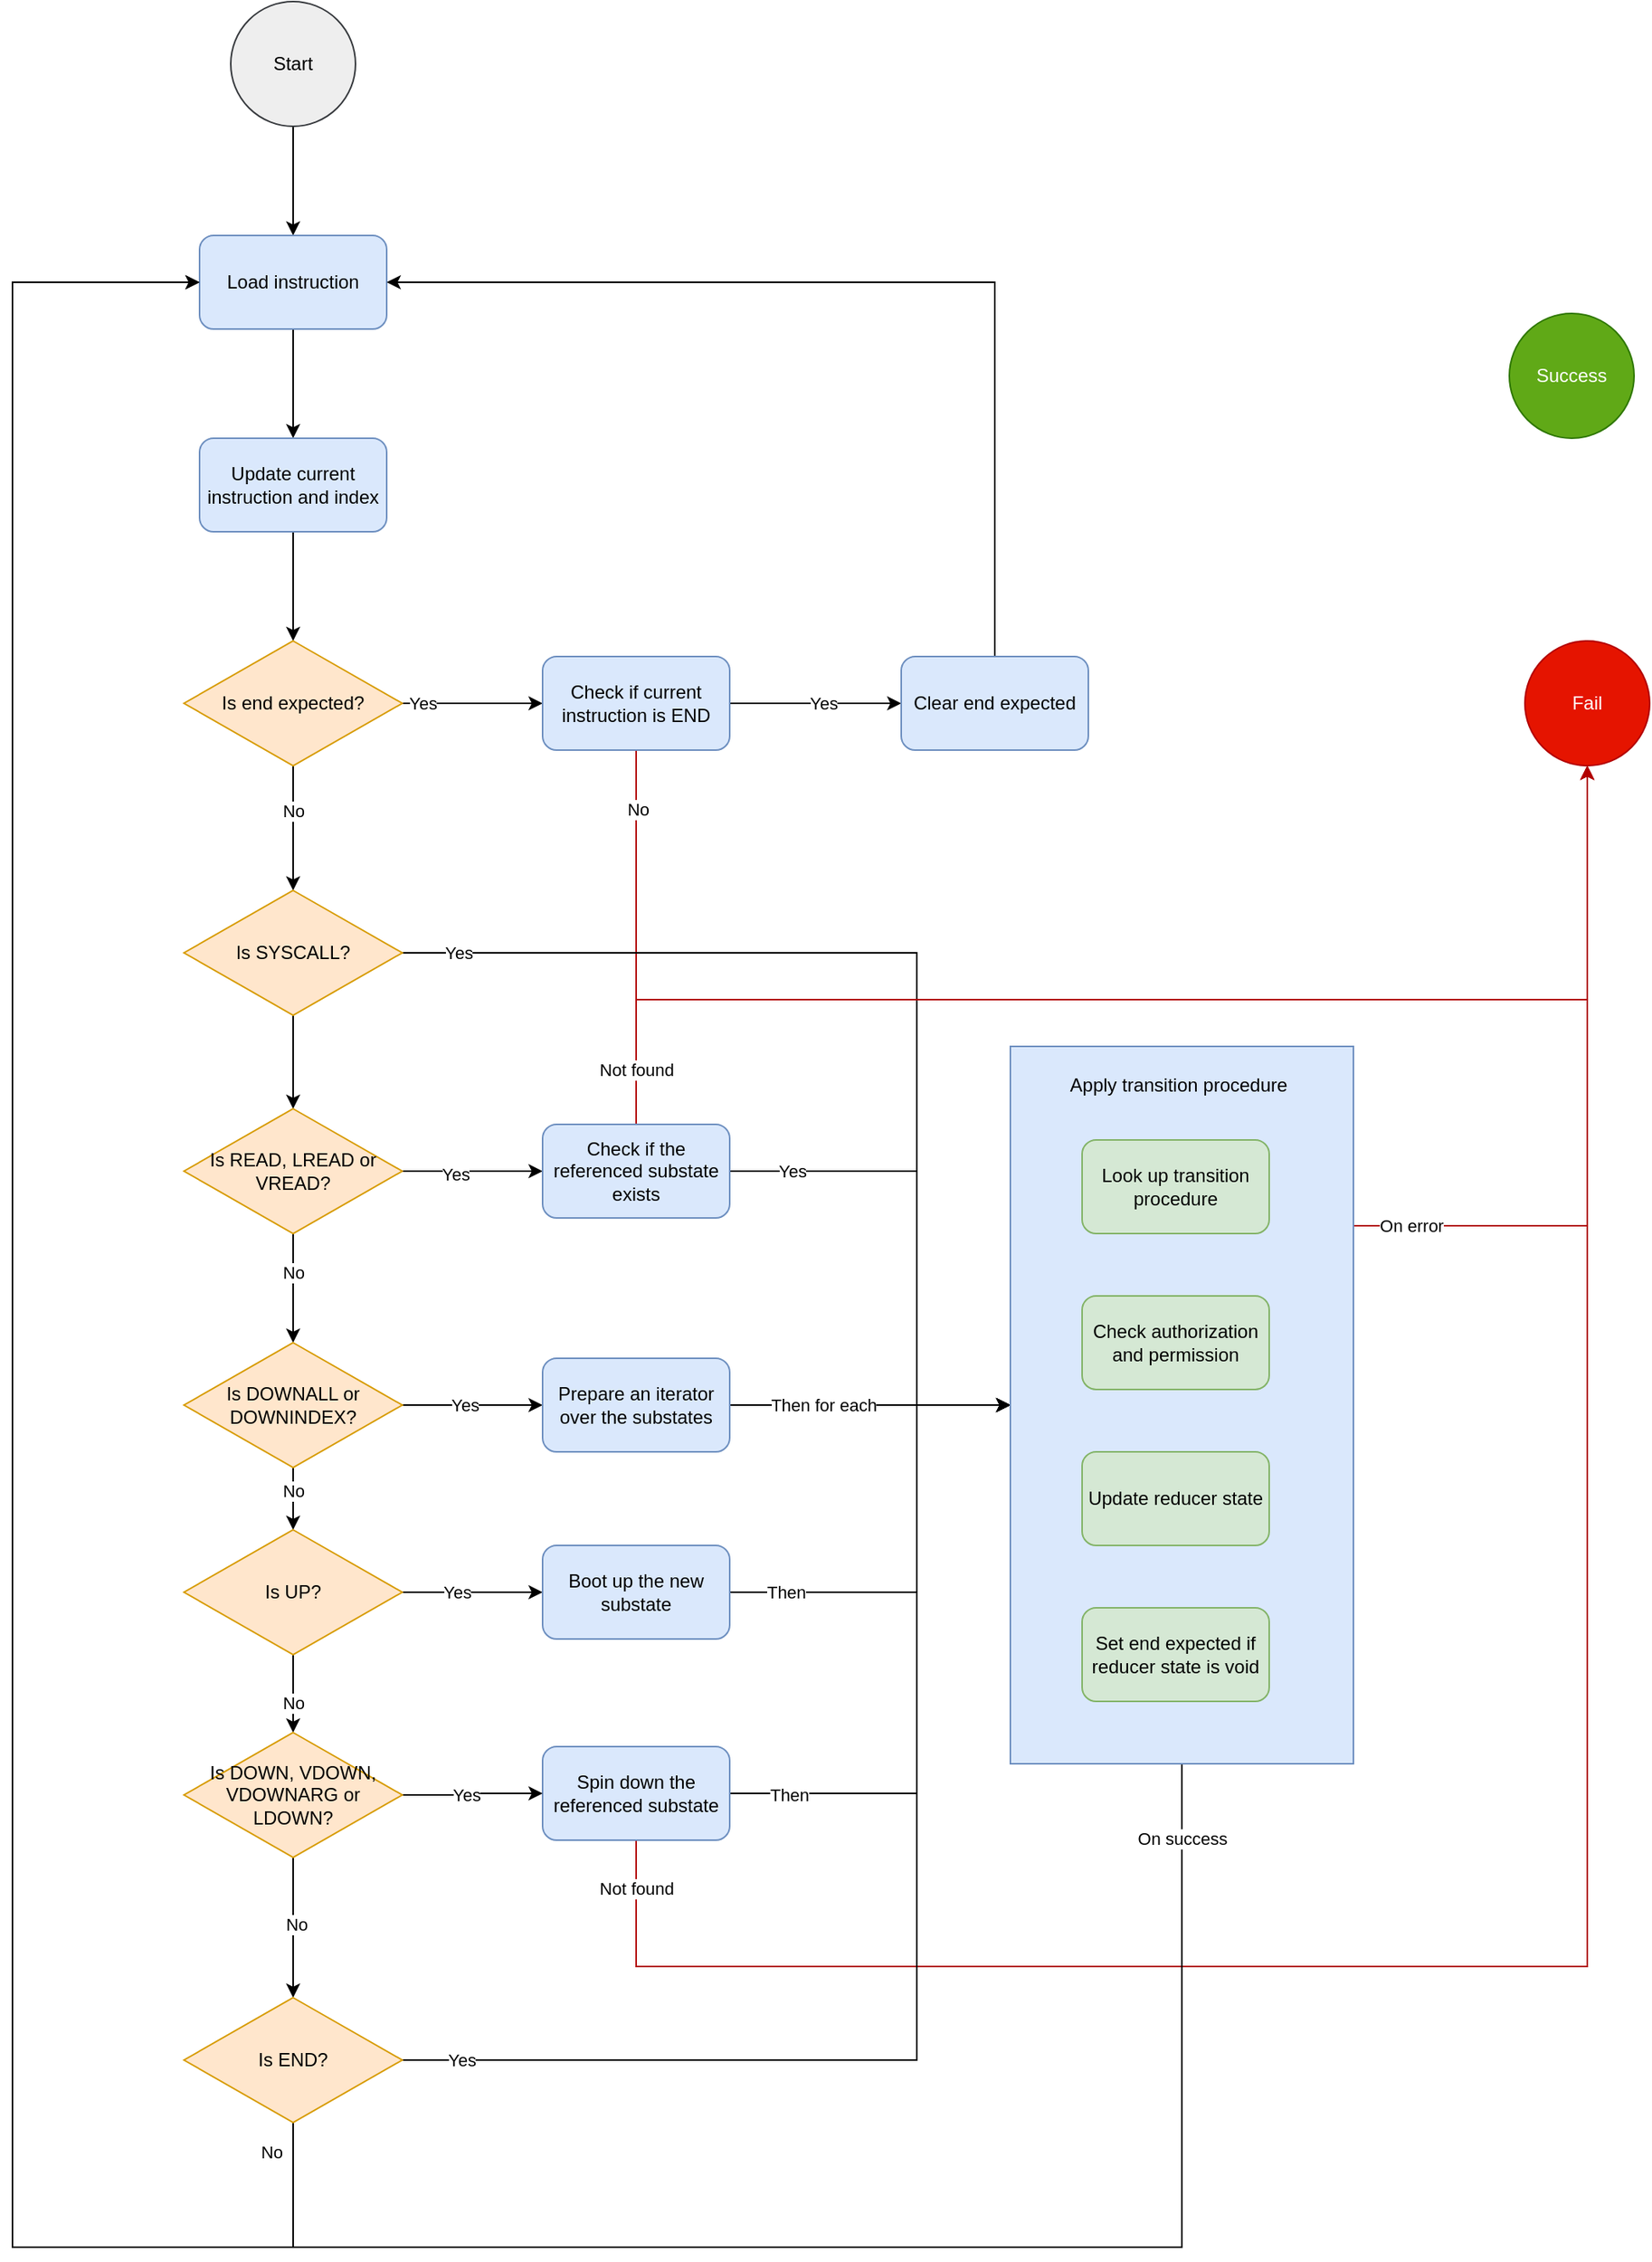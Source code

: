 <mxfile version="14.5.1" type="device"><diagram id="r28lfj7F_3WeCI98qRDj" name="Page-1"><mxGraphModel dx="1577" dy="1025" grid="1" gridSize="10" guides="1" tooltips="1" connect="1" arrows="1" fold="1" page="1" pageScale="1" pageWidth="827" pageHeight="1169" math="0" shadow="0"><root><mxCell id="0"/><mxCell id="1" parent="0"/><mxCell id="0aYK3PY0N5kdPg9pqPoS-5" style="edgeStyle=orthogonalEdgeStyle;rounded=0;orthogonalLoop=1;jettySize=auto;html=1;exitX=0.5;exitY=1;exitDx=0;exitDy=0;" edge="1" parent="1" source="0aYK3PY0N5kdPg9pqPoS-1" target="0aYK3PY0N5kdPg9pqPoS-2"><mxGeometry relative="1" as="geometry"/></mxCell><mxCell id="0aYK3PY0N5kdPg9pqPoS-1" value="Start" style="ellipse;whiteSpace=wrap;html=1;aspect=fixed;fillColor=#eeeeee;strokeColor=#36393d;" vertex="1" parent="1"><mxGeometry x="210" y="50" width="80" height="80" as="geometry"/></mxCell><mxCell id="0aYK3PY0N5kdPg9pqPoS-6" style="edgeStyle=orthogonalEdgeStyle;rounded=0;orthogonalLoop=1;jettySize=auto;html=1;exitX=0.5;exitY=1;exitDx=0;exitDy=0;" edge="1" parent="1" source="0aYK3PY0N5kdPg9pqPoS-2" target="0aYK3PY0N5kdPg9pqPoS-3"><mxGeometry relative="1" as="geometry"/></mxCell><mxCell id="0aYK3PY0N5kdPg9pqPoS-2" value="Load instruction" style="rounded=1;whiteSpace=wrap;html=1;fillColor=#dae8fc;strokeColor=#6c8ebf;" vertex="1" parent="1"><mxGeometry x="190" y="200" width="120" height="60" as="geometry"/></mxCell><mxCell id="0aYK3PY0N5kdPg9pqPoS-7" style="edgeStyle=orthogonalEdgeStyle;rounded=0;orthogonalLoop=1;jettySize=auto;html=1;exitX=0.5;exitY=1;exitDx=0;exitDy=0;entryX=0.5;entryY=0;entryDx=0;entryDy=0;" edge="1" parent="1" source="0aYK3PY0N5kdPg9pqPoS-3" target="0aYK3PY0N5kdPg9pqPoS-4"><mxGeometry relative="1" as="geometry"/></mxCell><mxCell id="0aYK3PY0N5kdPg9pqPoS-3" value="Update current instruction and index" style="rounded=1;whiteSpace=wrap;html=1;fillColor=#dae8fc;strokeColor=#6c8ebf;" vertex="1" parent="1"><mxGeometry x="190" y="330" width="120" height="60" as="geometry"/></mxCell><mxCell id="0aYK3PY0N5kdPg9pqPoS-13" style="edgeStyle=orthogonalEdgeStyle;rounded=0;orthogonalLoop=1;jettySize=auto;html=1;exitX=1;exitY=0.5;exitDx=0;exitDy=0;" edge="1" parent="1" source="0aYK3PY0N5kdPg9pqPoS-4" target="0aYK3PY0N5kdPg9pqPoS-9"><mxGeometry relative="1" as="geometry"/></mxCell><mxCell id="0aYK3PY0N5kdPg9pqPoS-14" value="Yes" style="edgeLabel;html=1;align=center;verticalAlign=middle;resizable=0;points=[];" vertex="1" connectable="0" parent="0aYK3PY0N5kdPg9pqPoS-13"><mxGeometry x="-0.706" relative="1" as="geometry"><mxPoint as="offset"/></mxGeometry></mxCell><mxCell id="0aYK3PY0N5kdPg9pqPoS-16" style="edgeStyle=orthogonalEdgeStyle;rounded=0;orthogonalLoop=1;jettySize=auto;html=1;exitX=0.5;exitY=1;exitDx=0;exitDy=0;" edge="1" parent="1" source="0aYK3PY0N5kdPg9pqPoS-4" target="0aYK3PY0N5kdPg9pqPoS-15"><mxGeometry relative="1" as="geometry"/></mxCell><mxCell id="0aYK3PY0N5kdPg9pqPoS-25" value="No" style="edgeLabel;html=1;align=center;verticalAlign=middle;resizable=0;points=[];" vertex="1" connectable="0" parent="0aYK3PY0N5kdPg9pqPoS-16"><mxGeometry x="-0.286" relative="1" as="geometry"><mxPoint as="offset"/></mxGeometry></mxCell><mxCell id="0aYK3PY0N5kdPg9pqPoS-4" value="Is end expected?" style="rhombus;whiteSpace=wrap;html=1;fillColor=#ffe6cc;strokeColor=#d79b00;" vertex="1" parent="1"><mxGeometry x="180" y="460" width="140" height="80" as="geometry"/></mxCell><mxCell id="0aYK3PY0N5kdPg9pqPoS-11" style="edgeStyle=orthogonalEdgeStyle;rounded=0;orthogonalLoop=1;jettySize=auto;html=1;exitX=1;exitY=0.5;exitDx=0;exitDy=0;entryX=0;entryY=0.5;entryDx=0;entryDy=0;" edge="1" parent="1" source="0aYK3PY0N5kdPg9pqPoS-9" target="0aYK3PY0N5kdPg9pqPoS-78"><mxGeometry relative="1" as="geometry"/></mxCell><mxCell id="0aYK3PY0N5kdPg9pqPoS-12" value="Yes" style="edgeLabel;html=1;align=center;verticalAlign=middle;resizable=0;points=[];" vertex="1" connectable="0" parent="0aYK3PY0N5kdPg9pqPoS-11"><mxGeometry x="-0.739" relative="1" as="geometry"><mxPoint x="45" as="offset"/></mxGeometry></mxCell><mxCell id="0aYK3PY0N5kdPg9pqPoS-82" style="edgeStyle=orthogonalEdgeStyle;rounded=0;orthogonalLoop=1;jettySize=auto;html=1;exitX=0.5;exitY=1;exitDx=0;exitDy=0;entryX=0.5;entryY=1;entryDx=0;entryDy=0;fillColor=#e51400;strokeColor=#B20000;" edge="1" parent="1" source="0aYK3PY0N5kdPg9pqPoS-9" target="0aYK3PY0N5kdPg9pqPoS-10"><mxGeometry relative="1" as="geometry"><Array as="points"><mxPoint x="470" y="690"/><mxPoint x="1080" y="690"/></Array></mxGeometry></mxCell><mxCell id="0aYK3PY0N5kdPg9pqPoS-83" value="No" style="edgeLabel;html=1;align=center;verticalAlign=middle;resizable=0;points=[];" vertex="1" connectable="0" parent="0aYK3PY0N5kdPg9pqPoS-82"><mxGeometry x="-0.917" y="1" relative="1" as="geometry"><mxPoint as="offset"/></mxGeometry></mxCell><mxCell id="0aYK3PY0N5kdPg9pqPoS-9" value="Check if current instruction is END" style="rounded=1;whiteSpace=wrap;html=1;fillColor=#dae8fc;strokeColor=#6c8ebf;" vertex="1" parent="1"><mxGeometry x="410" y="470" width="120" height="60" as="geometry"/></mxCell><mxCell id="0aYK3PY0N5kdPg9pqPoS-10" value="Fail" style="ellipse;whiteSpace=wrap;html=1;aspect=fixed;fillColor=#e51400;strokeColor=#B20000;fontColor=#ffffff;" vertex="1" parent="1"><mxGeometry x="1040" y="460" width="80" height="80" as="geometry"/></mxCell><mxCell id="0aYK3PY0N5kdPg9pqPoS-24" style="edgeStyle=orthogonalEdgeStyle;rounded=0;orthogonalLoop=1;jettySize=auto;html=1;exitX=1;exitY=0.5;exitDx=0;exitDy=0;entryX=0;entryY=0.5;entryDx=0;entryDy=0;" edge="1" parent="1" source="0aYK3PY0N5kdPg9pqPoS-15" target="0aYK3PY0N5kdPg9pqPoS-21"><mxGeometry relative="1" as="geometry"><Array as="points"><mxPoint x="650" y="660"/><mxPoint x="650" y="950"/></Array></mxGeometry></mxCell><mxCell id="0aYK3PY0N5kdPg9pqPoS-26" value="Yes" style="edgeLabel;html=1;align=center;verticalAlign=middle;resizable=0;points=[];" vertex="1" connectable="0" parent="0aYK3PY0N5kdPg9pqPoS-24"><mxGeometry x="-0.689" y="1" relative="1" as="geometry"><mxPoint x="-70" y="1" as="offset"/></mxGeometry></mxCell><mxCell id="0aYK3PY0N5kdPg9pqPoS-28" style="edgeStyle=orthogonalEdgeStyle;rounded=0;orthogonalLoop=1;jettySize=auto;html=1;exitX=0.5;exitY=1;exitDx=0;exitDy=0;" edge="1" parent="1" source="0aYK3PY0N5kdPg9pqPoS-15" target="0aYK3PY0N5kdPg9pqPoS-27"><mxGeometry relative="1" as="geometry"/></mxCell><mxCell id="0aYK3PY0N5kdPg9pqPoS-15" value="Is SYSCALL?" style="rhombus;whiteSpace=wrap;html=1;fillColor=#ffe6cc;strokeColor=#d79b00;" vertex="1" parent="1"><mxGeometry x="180" y="620" width="140" height="80" as="geometry"/></mxCell><mxCell id="0aYK3PY0N5kdPg9pqPoS-30" style="edgeStyle=orthogonalEdgeStyle;rounded=0;orthogonalLoop=1;jettySize=auto;html=1;exitX=1;exitY=0.5;exitDx=0;exitDy=0;" edge="1" parent="1" source="0aYK3PY0N5kdPg9pqPoS-27" target="0aYK3PY0N5kdPg9pqPoS-29"><mxGeometry relative="1" as="geometry"/></mxCell><mxCell id="0aYK3PY0N5kdPg9pqPoS-32" value="Yes" style="edgeLabel;html=1;align=center;verticalAlign=middle;resizable=0;points=[];" vertex="1" connectable="0" parent="0aYK3PY0N5kdPg9pqPoS-30"><mxGeometry x="-0.244" y="-2" relative="1" as="geometry"><mxPoint as="offset"/></mxGeometry></mxCell><mxCell id="0aYK3PY0N5kdPg9pqPoS-39" style="edgeStyle=orthogonalEdgeStyle;rounded=0;orthogonalLoop=1;jettySize=auto;html=1;exitX=0.5;exitY=1;exitDx=0;exitDy=0;" edge="1" parent="1" source="0aYK3PY0N5kdPg9pqPoS-27" target="0aYK3PY0N5kdPg9pqPoS-34"><mxGeometry relative="1" as="geometry"/></mxCell><mxCell id="0aYK3PY0N5kdPg9pqPoS-40" value="No" style="edgeLabel;html=1;align=center;verticalAlign=middle;resizable=0;points=[];" vertex="1" connectable="0" parent="0aYK3PY0N5kdPg9pqPoS-39"><mxGeometry x="-0.3" relative="1" as="geometry"><mxPoint as="offset"/></mxGeometry></mxCell><mxCell id="0aYK3PY0N5kdPg9pqPoS-27" value="Is READ, LREAD or VREAD?" style="rhombus;whiteSpace=wrap;html=1;fillColor=#ffe6cc;strokeColor=#d79b00;" vertex="1" parent="1"><mxGeometry x="180" y="760" width="140" height="80" as="geometry"/></mxCell><mxCell id="0aYK3PY0N5kdPg9pqPoS-31" style="edgeStyle=orthogonalEdgeStyle;rounded=0;orthogonalLoop=1;jettySize=auto;html=1;exitX=1;exitY=0.5;exitDx=0;exitDy=0;entryX=0;entryY=0.5;entryDx=0;entryDy=0;" edge="1" parent="1" source="0aYK3PY0N5kdPg9pqPoS-29" target="0aYK3PY0N5kdPg9pqPoS-21"><mxGeometry relative="1" as="geometry"><Array as="points"><mxPoint x="650" y="800"/><mxPoint x="650" y="950"/></Array></mxGeometry></mxCell><mxCell id="0aYK3PY0N5kdPg9pqPoS-33" value="Yes" style="edgeLabel;html=1;align=center;verticalAlign=middle;resizable=0;points=[];" vertex="1" connectable="0" parent="0aYK3PY0N5kdPg9pqPoS-31"><mxGeometry x="-0.506" relative="1" as="geometry"><mxPoint x="-41.43" as="offset"/></mxGeometry></mxCell><mxCell id="0aYK3PY0N5kdPg9pqPoS-67" style="edgeStyle=orthogonalEdgeStyle;rounded=0;orthogonalLoop=1;jettySize=auto;html=1;exitX=0.5;exitY=0;exitDx=0;exitDy=0;entryX=0.5;entryY=1;entryDx=0;entryDy=0;fillColor=#e51400;strokeColor=#B20000;" edge="1" parent="1" source="0aYK3PY0N5kdPg9pqPoS-29" target="0aYK3PY0N5kdPg9pqPoS-10"><mxGeometry relative="1" as="geometry"><Array as="points"><mxPoint x="470" y="690"/><mxPoint x="1080" y="690"/></Array></mxGeometry></mxCell><mxCell id="0aYK3PY0N5kdPg9pqPoS-68" value="Not found" style="edgeLabel;html=1;align=center;verticalAlign=middle;resizable=0;points=[];" vertex="1" connectable="0" parent="0aYK3PY0N5kdPg9pqPoS-67"><mxGeometry x="-0.691" y="-1" relative="1" as="geometry"><mxPoint x="-50" y="44.0" as="offset"/></mxGeometry></mxCell><mxCell id="0aYK3PY0N5kdPg9pqPoS-29" value="Check if the referenced substate exists" style="rounded=1;whiteSpace=wrap;html=1;fillColor=#dae8fc;strokeColor=#6c8ebf;" vertex="1" parent="1"><mxGeometry x="410" y="770" width="120" height="60" as="geometry"/></mxCell><mxCell id="0aYK3PY0N5kdPg9pqPoS-36" style="edgeStyle=orthogonalEdgeStyle;rounded=0;orthogonalLoop=1;jettySize=auto;html=1;exitX=1;exitY=0.5;exitDx=0;exitDy=0;entryX=0;entryY=0.5;entryDx=0;entryDy=0;" edge="1" parent="1" source="0aYK3PY0N5kdPg9pqPoS-34" target="0aYK3PY0N5kdPg9pqPoS-35"><mxGeometry relative="1" as="geometry"/></mxCell><mxCell id="0aYK3PY0N5kdPg9pqPoS-60" value="Yes" style="edgeLabel;html=1;align=center;verticalAlign=middle;resizable=0;points=[];" vertex="1" connectable="0" parent="0aYK3PY0N5kdPg9pqPoS-36"><mxGeometry x="-0.334" relative="1" as="geometry"><mxPoint x="10" as="offset"/></mxGeometry></mxCell><mxCell id="0aYK3PY0N5kdPg9pqPoS-47" style="edgeStyle=orthogonalEdgeStyle;rounded=0;orthogonalLoop=1;jettySize=auto;html=1;exitX=0.5;exitY=1;exitDx=0;exitDy=0;" edge="1" parent="1" source="0aYK3PY0N5kdPg9pqPoS-34" target="0aYK3PY0N5kdPg9pqPoS-41"><mxGeometry relative="1" as="geometry"/></mxCell><mxCell id="0aYK3PY0N5kdPg9pqPoS-49" value="No" style="edgeLabel;html=1;align=center;verticalAlign=middle;resizable=0;points=[];" vertex="1" connectable="0" parent="0aYK3PY0N5kdPg9pqPoS-47"><mxGeometry x="-0.25" relative="1" as="geometry"><mxPoint as="offset"/></mxGeometry></mxCell><mxCell id="0aYK3PY0N5kdPg9pqPoS-34" value="Is DOWNALL or DOWNINDEX?" style="rhombus;whiteSpace=wrap;html=1;fillColor=#ffe6cc;strokeColor=#d79b00;" vertex="1" parent="1"><mxGeometry x="180" y="910" width="140" height="80" as="geometry"/></mxCell><mxCell id="0aYK3PY0N5kdPg9pqPoS-37" style="edgeStyle=orthogonalEdgeStyle;rounded=0;orthogonalLoop=1;jettySize=auto;html=1;exitX=1;exitY=0.5;exitDx=0;exitDy=0;entryX=0;entryY=0.5;entryDx=0;entryDy=0;" edge="1" parent="1" source="0aYK3PY0N5kdPg9pqPoS-35" target="0aYK3PY0N5kdPg9pqPoS-21"><mxGeometry relative="1" as="geometry"/></mxCell><mxCell id="0aYK3PY0N5kdPg9pqPoS-38" value="Then for each" style="edgeLabel;html=1;align=center;verticalAlign=middle;resizable=0;points=[];" vertex="1" connectable="0" parent="0aYK3PY0N5kdPg9pqPoS-37"><mxGeometry x="-0.672" relative="1" as="geometry"><mxPoint x="30" as="offset"/></mxGeometry></mxCell><mxCell id="0aYK3PY0N5kdPg9pqPoS-35" value="Prepare an iterator over the substates" style="rounded=1;whiteSpace=wrap;html=1;fillColor=#dae8fc;strokeColor=#6c8ebf;" vertex="1" parent="1"><mxGeometry x="410" y="920" width="120" height="60" as="geometry"/></mxCell><mxCell id="0aYK3PY0N5kdPg9pqPoS-44" style="edgeStyle=orthogonalEdgeStyle;rounded=0;orthogonalLoop=1;jettySize=auto;html=1;exitX=1;exitY=0.5;exitDx=0;exitDy=0;" edge="1" parent="1" source="0aYK3PY0N5kdPg9pqPoS-41" target="0aYK3PY0N5kdPg9pqPoS-42"><mxGeometry relative="1" as="geometry"/></mxCell><mxCell id="0aYK3PY0N5kdPg9pqPoS-61" value="Yes" style="edgeLabel;html=1;align=center;verticalAlign=middle;resizable=0;points=[];" vertex="1" connectable="0" parent="0aYK3PY0N5kdPg9pqPoS-44"><mxGeometry x="-0.229" relative="1" as="geometry"><mxPoint as="offset"/></mxGeometry></mxCell><mxCell id="0aYK3PY0N5kdPg9pqPoS-48" style="edgeStyle=orthogonalEdgeStyle;rounded=0;orthogonalLoop=1;jettySize=auto;html=1;exitX=0.5;exitY=1;exitDx=0;exitDy=0;" edge="1" parent="1" source="0aYK3PY0N5kdPg9pqPoS-41" target="0aYK3PY0N5kdPg9pqPoS-45"><mxGeometry relative="1" as="geometry"/></mxCell><mxCell id="0aYK3PY0N5kdPg9pqPoS-50" value="No" style="edgeLabel;html=1;align=center;verticalAlign=middle;resizable=0;points=[];" vertex="1" connectable="0" parent="0aYK3PY0N5kdPg9pqPoS-48"><mxGeometry x="0.24" relative="1" as="geometry"><mxPoint as="offset"/></mxGeometry></mxCell><mxCell id="0aYK3PY0N5kdPg9pqPoS-41" value="Is UP?" style="rhombus;whiteSpace=wrap;html=1;fillColor=#ffe6cc;strokeColor=#d79b00;" vertex="1" parent="1"><mxGeometry x="180" y="1030" width="140" height="80" as="geometry"/></mxCell><mxCell id="0aYK3PY0N5kdPg9pqPoS-63" style="edgeStyle=orthogonalEdgeStyle;rounded=0;orthogonalLoop=1;jettySize=auto;html=1;exitX=1;exitY=0.5;exitDx=0;exitDy=0;entryX=0;entryY=0.5;entryDx=0;entryDy=0;" edge="1" parent="1" source="0aYK3PY0N5kdPg9pqPoS-42" target="0aYK3PY0N5kdPg9pqPoS-21"><mxGeometry relative="1" as="geometry"><Array as="points"><mxPoint x="650" y="1070"/><mxPoint x="650" y="950"/></Array></mxGeometry></mxCell><mxCell id="0aYK3PY0N5kdPg9pqPoS-64" value="Then" style="edgeLabel;html=1;align=center;verticalAlign=middle;resizable=0;points=[];" vertex="1" connectable="0" parent="0aYK3PY0N5kdPg9pqPoS-63"><mxGeometry x="-0.763" relative="1" as="geometry"><mxPoint as="offset"/></mxGeometry></mxCell><mxCell id="0aYK3PY0N5kdPg9pqPoS-42" value="Boot up the new substate" style="rounded=1;whiteSpace=wrap;html=1;fillColor=#dae8fc;strokeColor=#6c8ebf;" vertex="1" parent="1"><mxGeometry x="410" y="1040" width="120" height="60" as="geometry"/></mxCell><mxCell id="0aYK3PY0N5kdPg9pqPoS-65" style="edgeStyle=orthogonalEdgeStyle;rounded=0;orthogonalLoop=1;jettySize=auto;html=1;exitX=1;exitY=0.5;exitDx=0;exitDy=0;entryX=0;entryY=0.5;entryDx=0;entryDy=0;" edge="1" parent="1" source="0aYK3PY0N5kdPg9pqPoS-43" target="0aYK3PY0N5kdPg9pqPoS-21"><mxGeometry relative="1" as="geometry"><Array as="points"><mxPoint x="650" y="1199"/><mxPoint x="650" y="950"/></Array></mxGeometry></mxCell><mxCell id="0aYK3PY0N5kdPg9pqPoS-66" value="Then" style="edgeLabel;html=1;align=center;verticalAlign=middle;resizable=0;points=[];" vertex="1" connectable="0" parent="0aYK3PY0N5kdPg9pqPoS-65"><mxGeometry x="-0.826" y="-1" relative="1" as="geometry"><mxPoint as="offset"/></mxGeometry></mxCell><mxCell id="0aYK3PY0N5kdPg9pqPoS-69" style="edgeStyle=orthogonalEdgeStyle;rounded=0;orthogonalLoop=1;jettySize=auto;html=1;exitX=0.5;exitY=1;exitDx=0;exitDy=0;entryX=0.5;entryY=1;entryDx=0;entryDy=0;fillColor=#e51400;strokeColor=#B20000;" edge="1" parent="1" source="0aYK3PY0N5kdPg9pqPoS-43" target="0aYK3PY0N5kdPg9pqPoS-10"><mxGeometry relative="1" as="geometry"><Array as="points"><mxPoint x="470" y="1310"/><mxPoint x="1080" y="1310"/></Array></mxGeometry></mxCell><mxCell id="0aYK3PY0N5kdPg9pqPoS-70" value="Not found" style="edgeLabel;html=1;align=center;verticalAlign=middle;resizable=0;points=[];" vertex="1" connectable="0" parent="0aYK3PY0N5kdPg9pqPoS-69"><mxGeometry x="-0.725" relative="1" as="geometry"><mxPoint x="-120.67" y="-50" as="offset"/></mxGeometry></mxCell><mxCell id="0aYK3PY0N5kdPg9pqPoS-43" value="Spin down the referenced substate" style="rounded=1;whiteSpace=wrap;html=1;fillColor=#dae8fc;strokeColor=#6c8ebf;" vertex="1" parent="1"><mxGeometry x="410" y="1169" width="120" height="60" as="geometry"/></mxCell><mxCell id="0aYK3PY0N5kdPg9pqPoS-46" style="edgeStyle=orthogonalEdgeStyle;rounded=0;orthogonalLoop=1;jettySize=auto;html=1;exitX=1;exitY=0.5;exitDx=0;exitDy=0;" edge="1" parent="1" source="0aYK3PY0N5kdPg9pqPoS-45" target="0aYK3PY0N5kdPg9pqPoS-43"><mxGeometry relative="1" as="geometry"/></mxCell><mxCell id="0aYK3PY0N5kdPg9pqPoS-62" value="Yes" style="edgeLabel;html=1;align=center;verticalAlign=middle;resizable=0;points=[];" vertex="1" connectable="0" parent="0aYK3PY0N5kdPg9pqPoS-46"><mxGeometry x="-0.363" y="-1" relative="1" as="geometry"><mxPoint x="11.43" y="-1" as="offset"/></mxGeometry></mxCell><mxCell id="0aYK3PY0N5kdPg9pqPoS-52" style="edgeStyle=orthogonalEdgeStyle;rounded=0;orthogonalLoop=1;jettySize=auto;html=1;exitX=0.5;exitY=1;exitDx=0;exitDy=0;" edge="1" parent="1" source="0aYK3PY0N5kdPg9pqPoS-45" target="0aYK3PY0N5kdPg9pqPoS-51"><mxGeometry relative="1" as="geometry"/></mxCell><mxCell id="0aYK3PY0N5kdPg9pqPoS-53" value="No" style="edgeLabel;html=1;align=center;verticalAlign=middle;resizable=0;points=[];" vertex="1" connectable="0" parent="0aYK3PY0N5kdPg9pqPoS-52"><mxGeometry x="-0.04" y="2" relative="1" as="geometry"><mxPoint as="offset"/></mxGeometry></mxCell><mxCell id="0aYK3PY0N5kdPg9pqPoS-45" value="Is DOWN, VDOWN, VDOWNARG or LDOWN?" style="rhombus;whiteSpace=wrap;html=1;fillColor=#ffe6cc;strokeColor=#d79b00;" vertex="1" parent="1"><mxGeometry x="180" y="1160" width="140" height="80" as="geometry"/></mxCell><mxCell id="0aYK3PY0N5kdPg9pqPoS-56" style="edgeStyle=orthogonalEdgeStyle;rounded=0;orthogonalLoop=1;jettySize=auto;html=1;exitX=0.5;exitY=1;exitDx=0;exitDy=0;entryX=0;entryY=0.5;entryDx=0;entryDy=0;" edge="1" parent="1" source="0aYK3PY0N5kdPg9pqPoS-51" target="0aYK3PY0N5kdPg9pqPoS-2"><mxGeometry relative="1" as="geometry"><Array as="points"><mxPoint x="250" y="1490"/><mxPoint x="70" y="1490"/><mxPoint x="70" y="230"/></Array></mxGeometry></mxCell><mxCell id="0aYK3PY0N5kdPg9pqPoS-57" value="No" style="edgeLabel;html=1;align=center;verticalAlign=middle;resizable=0;points=[];" vertex="1" connectable="0" parent="0aYK3PY0N5kdPg9pqPoS-56"><mxGeometry x="-0.888" y="2" relative="1" as="geometry"><mxPoint x="-2" y="-63" as="offset"/></mxGeometry></mxCell><mxCell id="0aYK3PY0N5kdPg9pqPoS-58" style="edgeStyle=orthogonalEdgeStyle;rounded=0;orthogonalLoop=1;jettySize=auto;html=1;exitX=1;exitY=0.5;exitDx=0;exitDy=0;entryX=0;entryY=0.5;entryDx=0;entryDy=0;" edge="1" parent="1" source="0aYK3PY0N5kdPg9pqPoS-51" target="0aYK3PY0N5kdPg9pqPoS-21"><mxGeometry relative="1" as="geometry"><Array as="points"><mxPoint x="650" y="1370"/><mxPoint x="650" y="950"/></Array></mxGeometry></mxCell><mxCell id="0aYK3PY0N5kdPg9pqPoS-59" value="Yes" style="edgeLabel;html=1;align=center;verticalAlign=middle;resizable=0;points=[];" vertex="1" connectable="0" parent="0aYK3PY0N5kdPg9pqPoS-58"><mxGeometry x="-0.868" relative="1" as="geometry"><mxPoint x="-15.71" as="offset"/></mxGeometry></mxCell><mxCell id="0aYK3PY0N5kdPg9pqPoS-51" value="Is END?" style="rhombus;whiteSpace=wrap;html=1;fillColor=#ffe6cc;strokeColor=#d79b00;" vertex="1" parent="1"><mxGeometry x="180" y="1330" width="140" height="80" as="geometry"/></mxCell><mxCell id="0aYK3PY0N5kdPg9pqPoS-71" style="edgeStyle=orthogonalEdgeStyle;rounded=0;orthogonalLoop=1;jettySize=auto;html=1;exitX=1;exitY=0.25;exitDx=0;exitDy=0;entryX=0.5;entryY=1;entryDx=0;entryDy=0;fillColor=#e51400;strokeColor=#B20000;" edge="1" parent="1" source="0aYK3PY0N5kdPg9pqPoS-21" target="0aYK3PY0N5kdPg9pqPoS-10"><mxGeometry relative="1" as="geometry"><mxPoint x="1080" y="540" as="targetPoint"/></mxGeometry></mxCell><mxCell id="0aYK3PY0N5kdPg9pqPoS-72" value="On error" style="edgeLabel;html=1;align=center;verticalAlign=middle;resizable=0;points=[];" vertex="1" connectable="0" parent="0aYK3PY0N5kdPg9pqPoS-71"><mxGeometry x="-0.835" relative="1" as="geometry"><mxPoint as="offset"/></mxGeometry></mxCell><mxCell id="0aYK3PY0N5kdPg9pqPoS-73" style="edgeStyle=orthogonalEdgeStyle;rounded=0;orthogonalLoop=1;jettySize=auto;html=1;exitX=0.5;exitY=1;exitDx=0;exitDy=0;entryX=0;entryY=0.5;entryDx=0;entryDy=0;" edge="1" parent="1" source="0aYK3PY0N5kdPg9pqPoS-21" target="0aYK3PY0N5kdPg9pqPoS-2"><mxGeometry relative="1" as="geometry"><Array as="points"><mxPoint x="820" y="1490"/><mxPoint x="70" y="1490"/><mxPoint x="70" y="230"/></Array></mxGeometry></mxCell><mxCell id="0aYK3PY0N5kdPg9pqPoS-74" value="On success" style="edgeLabel;html=1;align=center;verticalAlign=middle;resizable=0;points=[];" vertex="1" connectable="0" parent="0aYK3PY0N5kdPg9pqPoS-73"><mxGeometry x="-0.961" relative="1" as="geometry"><mxPoint as="offset"/></mxGeometry></mxCell><mxCell id="0aYK3PY0N5kdPg9pqPoS-75" value="" style="group;fillColor=#dae8fc;strokeColor=#6c8ebf;" vertex="1" connectable="0" parent="1"><mxGeometry x="710" y="720" width="220" height="460" as="geometry"/></mxCell><mxCell id="0aYK3PY0N5kdPg9pqPoS-21" value="" style="rounded=0;whiteSpace=wrap;html=1;fillColor=#dae8fc;strokeColor=#6c8ebf;" vertex="1" parent="0aYK3PY0N5kdPg9pqPoS-75"><mxGeometry width="220" height="460" as="geometry"/></mxCell><mxCell id="0aYK3PY0N5kdPg9pqPoS-17" value="Look up transition procedure" style="rounded=1;whiteSpace=wrap;html=1;fillColor=#d5e8d4;strokeColor=#82b366;" vertex="1" parent="0aYK3PY0N5kdPg9pqPoS-75"><mxGeometry x="46" y="60" width="120" height="60" as="geometry"/></mxCell><mxCell id="0aYK3PY0N5kdPg9pqPoS-18" value="Check authorization and permission" style="rounded=1;whiteSpace=wrap;html=1;fillColor=#d5e8d4;strokeColor=#82b366;" vertex="1" parent="0aYK3PY0N5kdPg9pqPoS-75"><mxGeometry x="46" y="160" width="120" height="60" as="geometry"/></mxCell><mxCell id="0aYK3PY0N5kdPg9pqPoS-19" value="Update reducer state" style="rounded=1;whiteSpace=wrap;html=1;fillColor=#d5e8d4;strokeColor=#82b366;" vertex="1" parent="0aYK3PY0N5kdPg9pqPoS-75"><mxGeometry x="46" y="260" width="120" height="60" as="geometry"/></mxCell><mxCell id="0aYK3PY0N5kdPg9pqPoS-20" value="Set end expected if reducer state is void" style="rounded=1;whiteSpace=wrap;html=1;fillColor=#d5e8d4;strokeColor=#82b366;" vertex="1" parent="0aYK3PY0N5kdPg9pqPoS-75"><mxGeometry x="46" y="360" width="120" height="60" as="geometry"/></mxCell><mxCell id="0aYK3PY0N5kdPg9pqPoS-23" value="Apply transition procedure" style="text;html=1;strokeColor=none;fillColor=none;align=center;verticalAlign=middle;whiteSpace=wrap;rounded=0;" vertex="1" parent="0aYK3PY0N5kdPg9pqPoS-75"><mxGeometry x="16" y="15" width="184" height="20" as="geometry"/></mxCell><mxCell id="0aYK3PY0N5kdPg9pqPoS-84" style="edgeStyle=orthogonalEdgeStyle;rounded=0;orthogonalLoop=1;jettySize=auto;html=1;exitX=0.5;exitY=0;exitDx=0;exitDy=0;entryX=1;entryY=0.5;entryDx=0;entryDy=0;" edge="1" parent="1" source="0aYK3PY0N5kdPg9pqPoS-78" target="0aYK3PY0N5kdPg9pqPoS-2"><mxGeometry relative="1" as="geometry"/></mxCell><mxCell id="0aYK3PY0N5kdPg9pqPoS-78" value="Clear end expected" style="rounded=1;whiteSpace=wrap;html=1;fillColor=#dae8fc;strokeColor=#6c8ebf;" vertex="1" parent="1"><mxGeometry x="640" y="470" width="120" height="60" as="geometry"/></mxCell><mxCell id="0aYK3PY0N5kdPg9pqPoS-85" value="Success" style="ellipse;whiteSpace=wrap;html=1;aspect=fixed;fillColor=#60a917;strokeColor=#2D7600;fontColor=#ffffff;" vertex="1" parent="1"><mxGeometry x="1030" y="250" width="80" height="80" as="geometry"/></mxCell></root></mxGraphModel></diagram></mxfile>